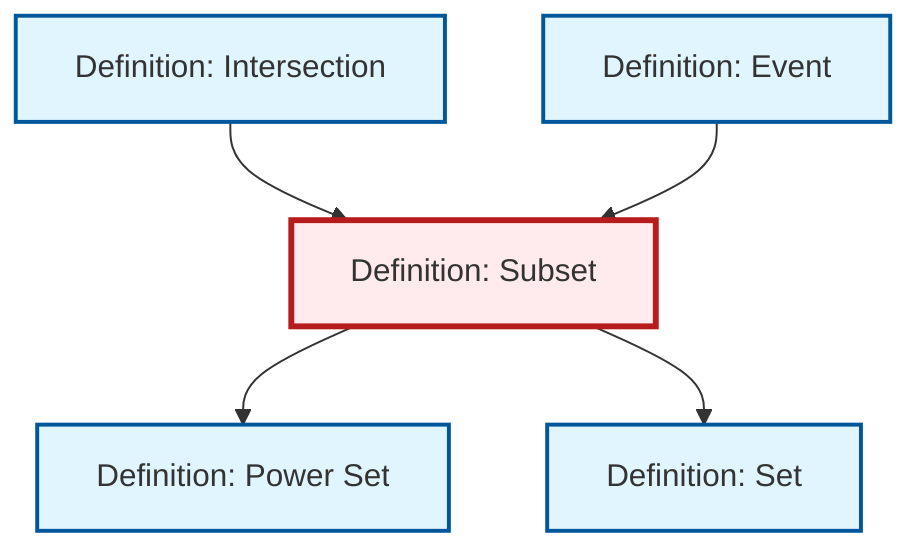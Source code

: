 graph TD
    classDef definition fill:#e1f5fe,stroke:#01579b,stroke-width:2px
    classDef theorem fill:#f3e5f5,stroke:#4a148c,stroke-width:2px
    classDef axiom fill:#fff3e0,stroke:#e65100,stroke-width:2px
    classDef example fill:#e8f5e9,stroke:#1b5e20,stroke-width:2px
    classDef current fill:#ffebee,stroke:#b71c1c,stroke-width:3px
    def-event["Definition: Event"]:::definition
    def-subset["Definition: Subset"]:::definition
    def-set["Definition: Set"]:::definition
    def-intersection["Definition: Intersection"]:::definition
    def-power-set["Definition: Power Set"]:::definition
    def-subset --> def-power-set
    def-intersection --> def-subset
    def-event --> def-subset
    def-subset --> def-set
    class def-subset current
